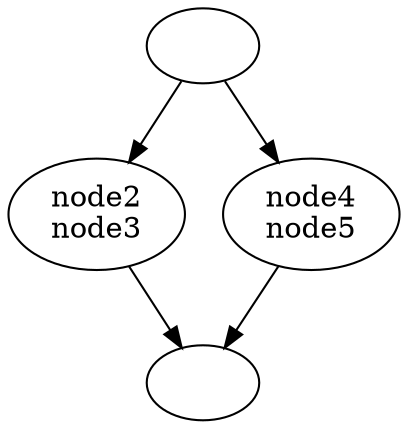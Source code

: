 digraph G {
graph [
_draw_=""
bb=""
name="parallel2x2-compact"
xdotversion=""
]
0 [_draw_="", _hdraw_="", _ldraw_="", beamin="", beamproc="", bpcstart="", bpentry="", bpexit="", bpid="", clear="", dst="", evtno="", fid="", gid="", height="", id="", label="", ovr="", par="", patentry="", patexit="", pattern="", pos="", prio="", qhi="", qil="", qlo="", reps="", reqnobeam="", res="", sid="", tabs="", target="", tef="", toffs="", tperiod="", tvalid="", twait="", type="", vacc="", wabs="", width=""];
1 [_draw_="", _hdraw_="", _ldraw_="", beamin="", beamproc="", bpcstart="", bpentry="", bpexit="", bpid="", clear="", dst="", evtno="", fid="", gid="", height="", id="", label="", ovr="", par="", patentry="", patexit="", pattern="", pos="", prio="", qhi="", qil="", qlo="", reps="", reqnobeam="", res="", sid="", tabs="", target="", tef="", toffs="", tperiod="", tvalid="", twait="", type="", vacc="", wabs="", width=""];
2 [_draw_="", _hdraw_="", _ldraw_="", beamin="", beamproc="", bpcstart="", bpentry="", bpexit="", bpid="", clear="", dst="", evtno="", fid="", gid="", height="", id="", label="node2
node3", ovr="", par="", patentry="", patexit="", pattern="", pos="", prio="", qhi="", qil="", qlo="", reps="", reqnobeam="", res="", sid="", tabs="", target="", tef="", toffs="", tperiod="", tvalid="", twait="", type="", vacc="", wabs="", width=""];
3 [_draw_="", _hdraw_="", _ldraw_="", beamin="", beamproc="", bpcstart="", bpentry="", bpexit="", bpid="", clear="", dst="", evtno="", fid="", gid="", height="", id="", label="node4
node5", ovr="", par="", patentry="", patexit="", pattern="", pos="", prio="", qhi="", qil="", qlo="", reps="", reqnobeam="", res="", sid="", tabs="", target="", tef="", toffs="", tperiod="", tvalid="", twait="", type="", vacc="", wabs="", width=""];
0->2  [_draw_="", _hdraw_="", pos="", type=""];
2->1  [_draw_="", _hdraw_="", pos="", type=""];
0->3  [_draw_="", _hdraw_="", pos="", type=""];
3->1  [_draw_="", _hdraw_="", pos="", type=""];
}
